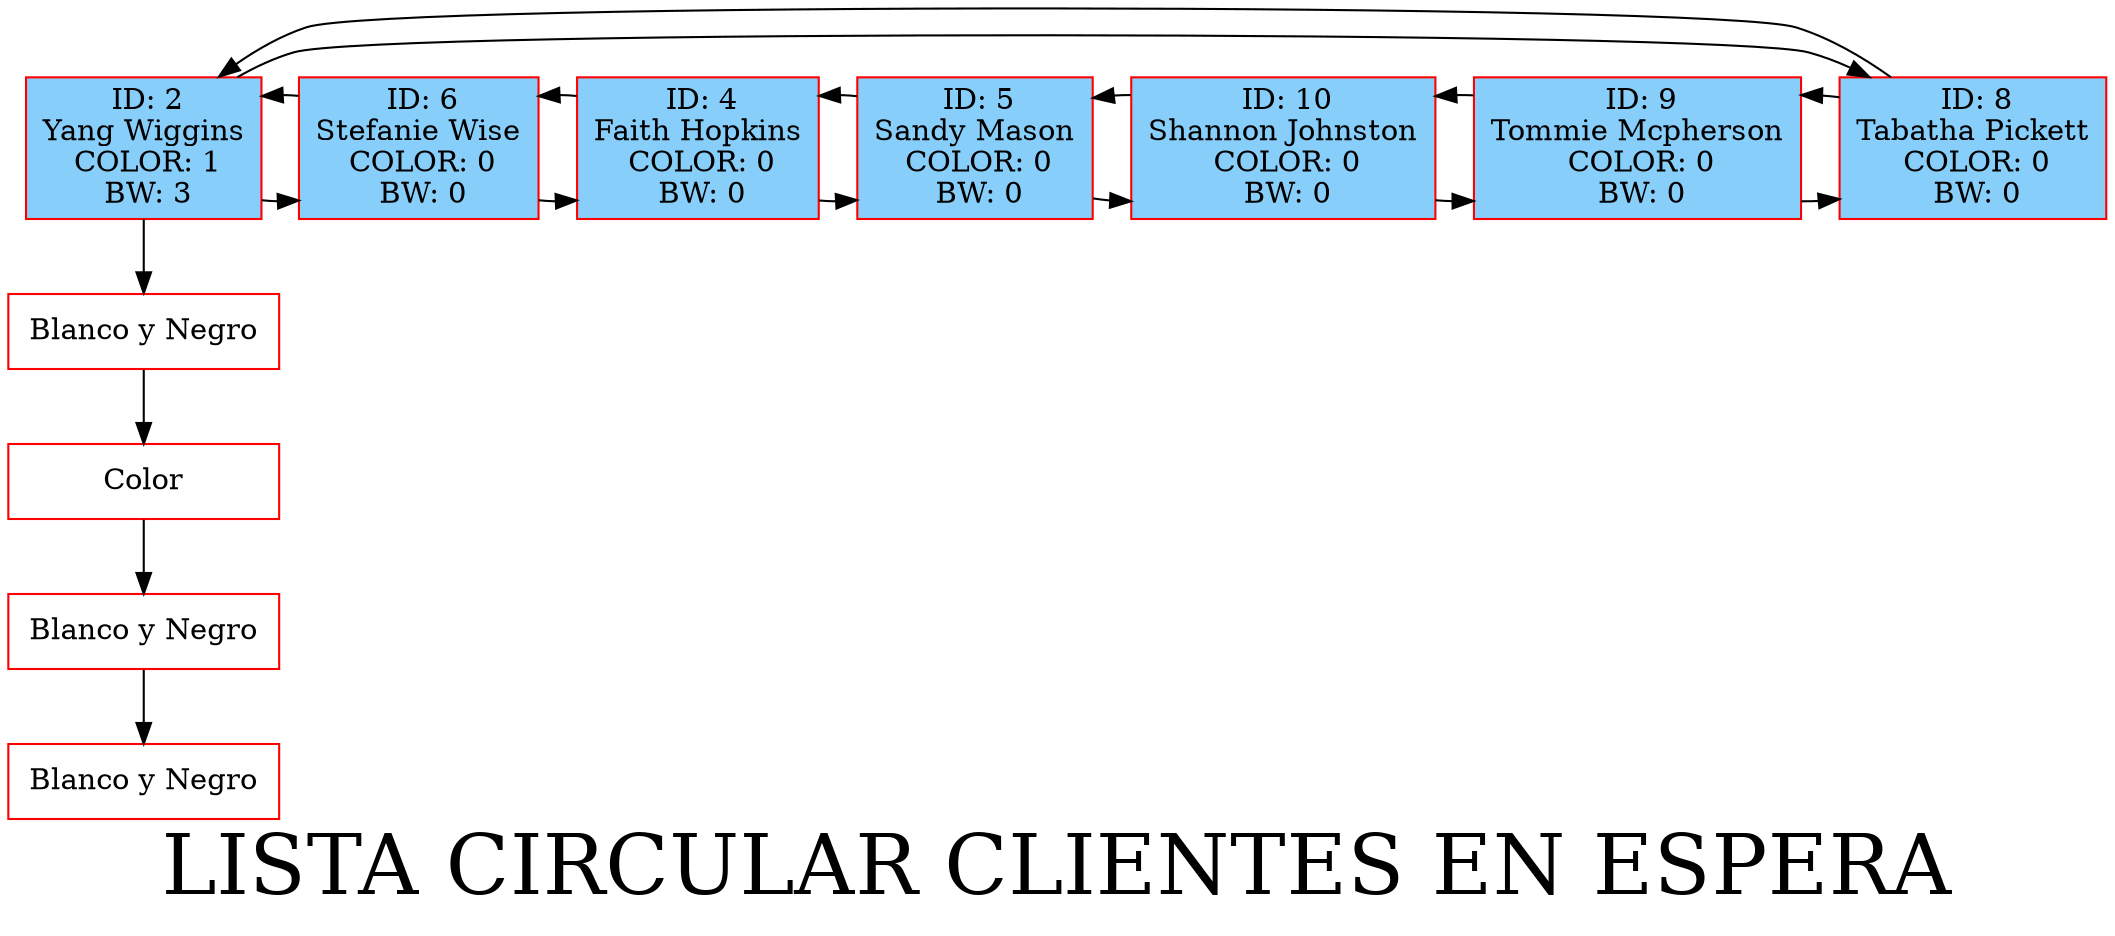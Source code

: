 digraph G { 
node[shape=box, color=red];
label="LISTA CIRCULAR CLIENTES EN ESPERA";
fontsize = 40;
nodo764977973[label=" ID: 2\nYang Wiggins\n COLOR: 1\n BW: 3" , style = filled, fillcolor = lightskyblue, group = 1]
nodo668386784[label="Blanco y Negro" ,width = 1.8, group = 1]
nodo1329552164[label="Color" ,width = 1.8, group = 1]
nodo363771819[label="Blanco y Negro" ,width = 1.8, group = 1]
nodo2065951873[label="Blanco y Negro" ,width = 1.8, group = 1]
nodo381259350[label=" ID: 6\nStefanie Wise\n COLOR: 0\n BW: 0" , style = filled, fillcolor = lightskyblue, group = 2]
nodo1791741888[label=" ID: 4\nFaith Hopkins\n COLOR: 0\n BW: 0" , style = filled, fillcolor = lightskyblue, group = 3]
nodo1595428806[label=" ID: 5\nSandy Mason\n COLOR: 0\n BW: 0" , style = filled, fillcolor = lightskyblue, group = 4]
nodo1072408673[label=" ID: 10\nShannon Johnston\n COLOR: 0\n BW: 0" , style = filled, fillcolor = lightskyblue, group = 5]
nodo1531448569[label=" ID: 9\nTommie Mcpherson\n COLOR: 0\n BW: 0" , style = filled, fillcolor = lightskyblue, group = 6]
nodo2129789493[label=" ID: 8\nTabatha Pickett\n COLOR: 0\n BW: 0" , style = filled, fillcolor = lightskyblue, group = 7]
nodo764977973 -> nodo381259350;
nodo764977973 -> nodo2129789493;
nodo764977973 -> nodo668386784;
nodo668386784 -> nodo1329552164;
nodo1329552164 -> nodo363771819;
nodo363771819 -> nodo2065951873;
nodo381259350 -> nodo1791741888;
nodo381259350 -> nodo764977973;
nodo1791741888 -> nodo1595428806;
nodo1791741888 -> nodo381259350;
nodo1595428806 -> nodo1072408673;
nodo1595428806 -> nodo1791741888;
nodo1072408673 -> nodo1531448569;
nodo1072408673 -> nodo1595428806;
nodo1531448569 -> nodo2129789493;
nodo1531448569 -> nodo1072408673;
nodo2129789493 -> nodo764977973;
nodo2129789493 -> nodo1531448569;
{ rank = same; nodo764977973; nodo381259350; nodo1791741888; nodo1595428806; nodo1072408673; nodo1531448569; nodo2129789493;  }
} 

